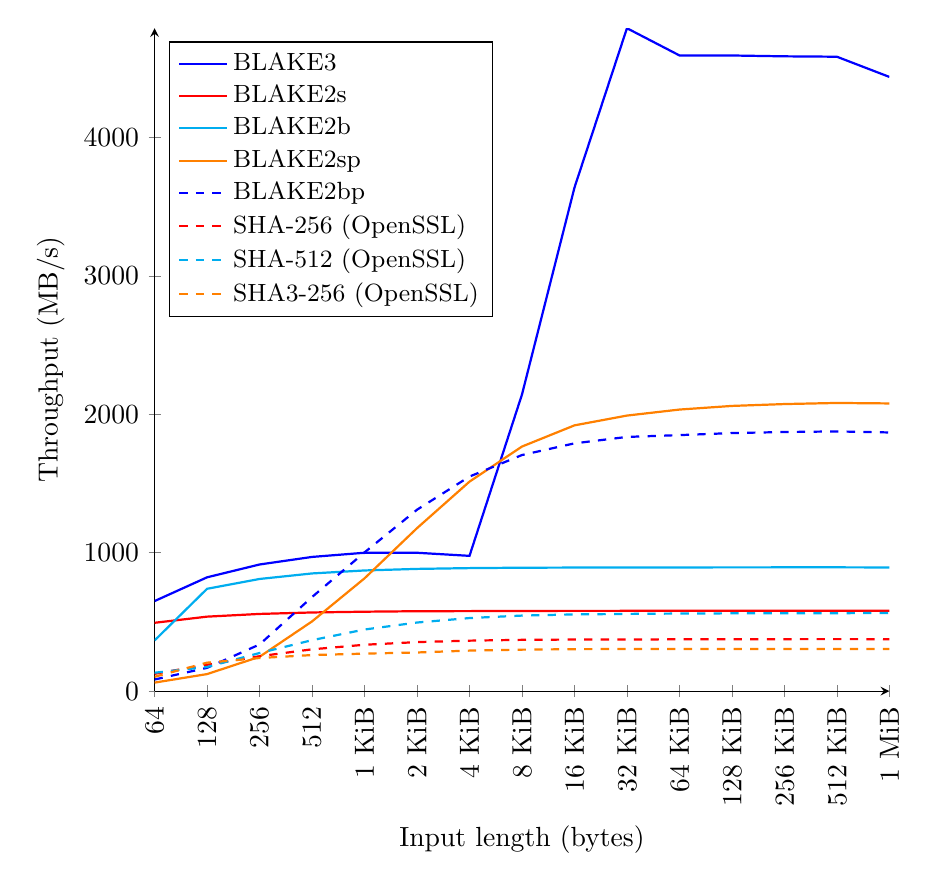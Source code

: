 \begin{tikzpicture}
\begin{axis}[
    width=0.9\textwidth,
	height=10cm,
	legend style={at={(0.02,0.98)}, anchor=north west, font=\small, cells={anchor=west}},
	axis x line=bottom,
	axis y line=left,
	cycle multi list={
		linestyles\nextlist
		blue,red,cyan,orange
	},
	%no markers,
	mark options={scale=0.5},
	every axis plot/.append style={thick},
    ymin=0,
    %ymax=5800,
    xmin=64,
    xmax=1048576,
	ylabel=Throughput (MB/s),
	xlabel=Input length (bytes),
	xmode=log,
	log basis x=2,
	y tick label style={%
		/pgf/number format/.cd,%
		scaled x ticks = false,%
		set thousands separator={},%
		fixed%
	},
	xticklabels={64,128,256,512,1 KiB,2 KiB,4 KiB,8 KiB,16 KiB,32 KiB,64 KiB,128 KiB,256 KiB,512 KiB,1 MiB},
	xtick={64, 128, 256, 512, 1024, 2048, 4096, 8192, 16384, 32768, 65536, 131072, 262144, 524288, 1048576},
	x tick label style={rotate=90,anchor=east}
]
\legend{BLAKE3, BLAKE2s, BLAKE2b, BLAKE2sp, BLAKE2bp, SHA-256 (OpenSSL), SHA-512 (OpenSSL), SHA3-256 (OpenSSL)}
% blake3_c
\addplot coordinates {
(64, 650.725)
(128, 822.428)
(256, 915.118)
(512, 969.716)
(1024, 999.955)
(2048, 999.839)
(4096, 977.456)
(8192, 2143.451)
(16384, 3638.767)
(32768, 4790.901)
(65536, 4594.404)
(131072, 4593.772)
(262144, 4587.72)
(524288, 4584.954)
(1048576, 4438.988)
};
% blake2s
\addplot coordinates {
(64, 493.739)
(128, 538.119)
(256, 557.777)
(512, 568.367)
(1024, 573.883)
(2048, 577.37)
(4096, 578.114)
(8192, 579.419)
(16384, 579.84)
(32768, 579.984)
(65536, 580.183)
(131072, 580.319)
(262144, 580.327)
(524288, 580.327)
(1048576, 580.103)
};
% blake2b
\addplot coordinates {
(64, 366.359)
(128, 739.454)
(256, 810.476)
(512, 850.414)
(1024, 871.912)
(2048, 883.189)
(4096, 888.898)
(8192, 891.842)
(16384, 892.763)
(32768, 892.856)
(65536, 893.968)
(131072, 894.165)
(262144, 894.419)
(524288, 894.479)
(1048576, 893.733)
};
% blake2sp
\addplot coordinates {
(64, 61.363)
(128, 123.021)
(256, 247.967)
(512, 503.75)
(1024, 814.961)
(2048, 1177.559)
(4096, 1513.939)
(8192, 1767.421)
(16384, 1920.607)
(32768, 1991.357)
(65536, 2034.799)
(131072, 2061.096)
(262144, 2074.545)
(524288, 2082.506)
(1048576, 2079.051)
};
% blake2bp
\addplot coordinates {
(64, 83.76)
(128, 168.274)
(256, 337.024)
(512, 679.943)
(1024, 1002.527)
(2048, 1310.952)
(4096, 1550.555)
(8192, 1706.147)
(16384, 1790.602)
(32768, 1837.043)
(65536, 1850.08)
(131072, 1864.899)
(262144, 1872.425)
(524288, 1876.923)
(1048576, 1869.233)
};
% sha256
\addplot coordinates {
(64, 124.991)
(128, 190.27)
(256, 252.115)
(512, 301.944)
(1024, 334.983)
(2048, 354.142)
(4096, 364.59)
(8192, 370.487)
(16384, 372.649)
(32768, 372.857)
(65536, 374.319)
(131072, 374.966)
(262144, 375.485)
(524288, 375.686)
(1048576, 375.374)
};
% sha512
\addplot coordinates {
(64, 132.76)
(128, 174.41)
(256, 275.328)
(512, 368.027)
(1024, 445.033)
(2048, 495.622)
(4096, 527.987)
(8192, 545.864)
(16384, 554.247)
(32768, 557.929)
(65536, 560.571)
(131072, 561.947)
(262144, 562.68)
(524288, 563.081)
(1048576, 564.491)
};
% sha3-256
\addplot coordinates {
(64, 103.53)
(128, 205.496)
(256, 239.141)
(512, 260.546)
(1024, 270.886)
(2048, 279.115)
(4096, 292.725)
(8192, 299.615)
(16384, 303.119)
(32768, 304.141)
(65536, 304.155)
(131072, 304.314)
(262144, 304.353)
(524288, 304.488)
(1048576, 304.413)
};
\end{axis}
\end{tikzpicture}
